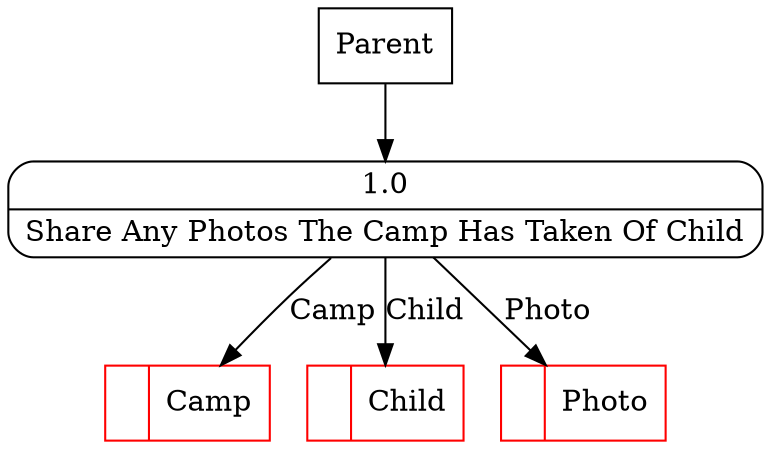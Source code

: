 digraph dfd2{ 
node[shape=record]
200 [label="<f0>  |<f1> Camp " color=red];
201 [label="<f0>  |<f1> Child " color=red];
202 [label="<f0>  |<f1> Photo " color=red];
203 [label="Parent" shape=box];
204 [label="{<f0> 1.0|<f1> Share Any Photos The Camp Has Taken Of Child }" shape=Mrecord];
203 -> 204
204 -> 202 [label="Photo"]
204 -> 200 [label="Camp"]
204 -> 201 [label="Child"]
}